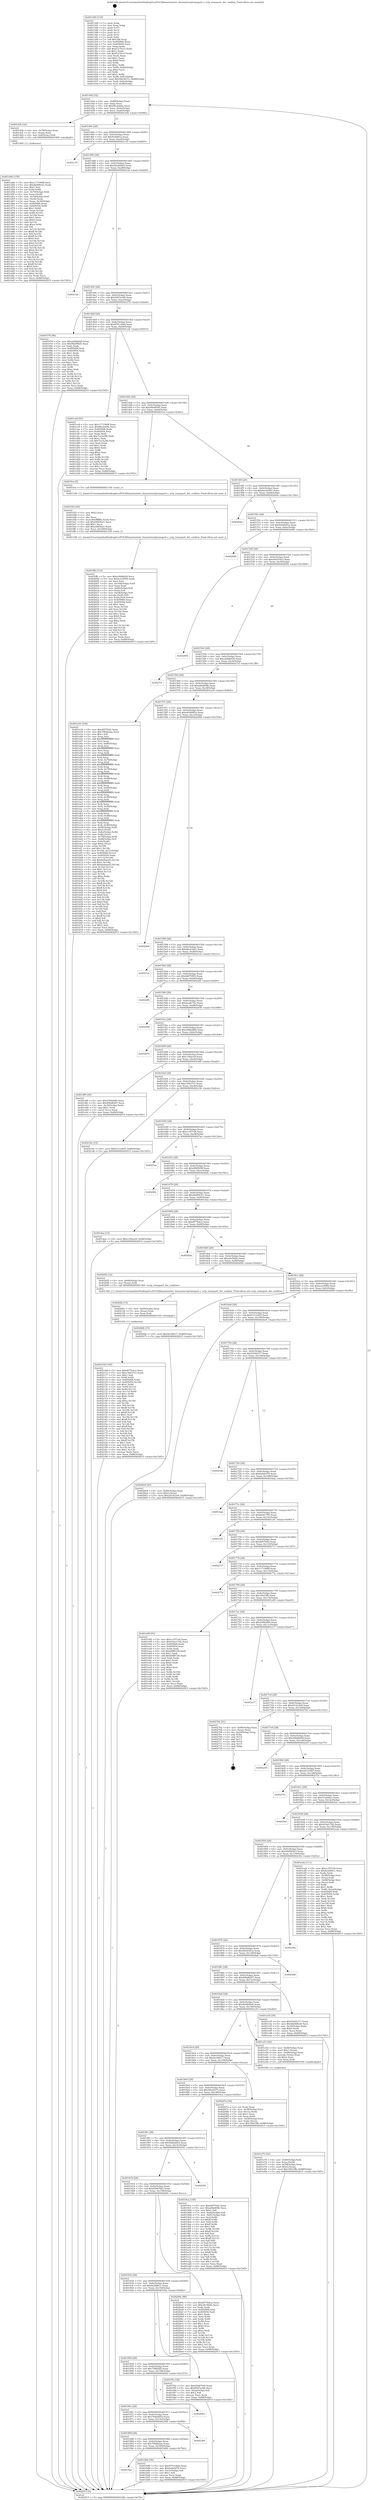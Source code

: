 digraph "0x4013d0" {
  label = "0x4013d0 (/mnt/c/Users/mathe/Desktop/tcc/POCII/binaries/extr_linuxnetsctptransport.c_sctp_transport_dst_confirm_Final-ollvm.out::main(0))"
  labelloc = "t"
  node[shape=record]

  Entry [label="",width=0.3,height=0.3,shape=circle,fillcolor=black,style=filled]
  "0x401444" [label="{
     0x401444 [32]\l
     | [instrs]\l
     &nbsp;&nbsp;0x401444 \<+6\>: mov -0x88(%rbp),%eax\l
     &nbsp;&nbsp;0x40144a \<+2\>: mov %eax,%ecx\l
     &nbsp;&nbsp;0x40144c \<+6\>: sub $0x89c2eb9a,%ecx\l
     &nbsp;&nbsp;0x401452 \<+6\>: mov %eax,-0x9c(%rbp)\l
     &nbsp;&nbsp;0x401458 \<+6\>: mov %ecx,-0xa0(%rbp)\l
     &nbsp;&nbsp;0x40145e \<+6\>: je 0000000000401d3b \<main+0x96b\>\l
  }"]
  "0x401d3b" [label="{
     0x401d3b [16]\l
     | [instrs]\l
     &nbsp;&nbsp;0x401d3b \<+4\>: mov -0x78(%rbp),%rax\l
     &nbsp;&nbsp;0x401d3f \<+3\>: mov (%rax),%rax\l
     &nbsp;&nbsp;0x401d42 \<+4\>: mov 0x8(%rax),%rdi\l
     &nbsp;&nbsp;0x401d46 \<+5\>: call 0000000000401060 \<atoi@plt\>\l
     | [calls]\l
     &nbsp;&nbsp;0x401060 \{1\} (unknown)\l
  }"]
  "0x401464" [label="{
     0x401464 [28]\l
     | [instrs]\l
     &nbsp;&nbsp;0x401464 \<+5\>: jmp 0000000000401469 \<main+0x99\>\l
     &nbsp;&nbsp;0x401469 \<+6\>: mov -0x9c(%rbp),%eax\l
     &nbsp;&nbsp;0x40146f \<+5\>: sub $0x8c4fd0ce,%eax\l
     &nbsp;&nbsp;0x401474 \<+6\>: mov %eax,-0xa4(%rbp)\l
     &nbsp;&nbsp;0x40147a \<+6\>: je 0000000000401c35 \<main+0x865\>\l
  }"]
  Exit [label="",width=0.3,height=0.3,shape=circle,fillcolor=black,style=filled,peripheries=2]
  "0x401c35" [label="{
     0x401c35\l
  }", style=dashed]
  "0x401480" [label="{
     0x401480 [28]\l
     | [instrs]\l
     &nbsp;&nbsp;0x401480 \<+5\>: jmp 0000000000401485 \<main+0xb5\>\l
     &nbsp;&nbsp;0x401485 \<+6\>: mov -0x9c(%rbp),%eax\l
     &nbsp;&nbsp;0x40148b \<+5\>: sub $0x92a46bd3,%eax\l
     &nbsp;&nbsp;0x401490 \<+6\>: mov %eax,-0xa8(%rbp)\l
     &nbsp;&nbsp;0x401496 \<+6\>: je 00000000004021ad \<main+0xddd\>\l
  }"]
  "0x40210d" [label="{
     0x40210d [145]\l
     | [instrs]\l
     &nbsp;&nbsp;0x40210d \<+5\>: mov $0xdf77b4ca,%ecx\l
     &nbsp;&nbsp;0x402112 \<+5\>: mov $0xc39237cc,%edx\l
     &nbsp;&nbsp;0x402117 \<+3\>: mov $0x1,%sil\l
     &nbsp;&nbsp;0x40211a \<+3\>: xor %r8d,%r8d\l
     &nbsp;&nbsp;0x40211d \<+8\>: mov 0x405068,%r9d\l
     &nbsp;&nbsp;0x402125 \<+8\>: mov 0x405054,%r10d\l
     &nbsp;&nbsp;0x40212d \<+4\>: sub $0x1,%r8d\l
     &nbsp;&nbsp;0x402131 \<+3\>: mov %r9d,%r11d\l
     &nbsp;&nbsp;0x402134 \<+3\>: add %r8d,%r11d\l
     &nbsp;&nbsp;0x402137 \<+4\>: imul %r11d,%r9d\l
     &nbsp;&nbsp;0x40213b \<+4\>: and $0x1,%r9d\l
     &nbsp;&nbsp;0x40213f \<+4\>: cmp $0x0,%r9d\l
     &nbsp;&nbsp;0x402143 \<+3\>: sete %bl\l
     &nbsp;&nbsp;0x402146 \<+4\>: cmp $0xa,%r10d\l
     &nbsp;&nbsp;0x40214a \<+4\>: setl %r14b\l
     &nbsp;&nbsp;0x40214e \<+3\>: mov %bl,%r15b\l
     &nbsp;&nbsp;0x402151 \<+4\>: xor $0xff,%r15b\l
     &nbsp;&nbsp;0x402155 \<+3\>: mov %r14b,%r12b\l
     &nbsp;&nbsp;0x402158 \<+4\>: xor $0xff,%r12b\l
     &nbsp;&nbsp;0x40215c \<+4\>: xor $0x1,%sil\l
     &nbsp;&nbsp;0x402160 \<+3\>: mov %r15b,%r13b\l
     &nbsp;&nbsp;0x402163 \<+4\>: and $0xff,%r13b\l
     &nbsp;&nbsp;0x402167 \<+3\>: and %sil,%bl\l
     &nbsp;&nbsp;0x40216a \<+3\>: mov %r12b,%al\l
     &nbsp;&nbsp;0x40216d \<+2\>: and $0xff,%al\l
     &nbsp;&nbsp;0x40216f \<+3\>: and %sil,%r14b\l
     &nbsp;&nbsp;0x402172 \<+3\>: or %bl,%r13b\l
     &nbsp;&nbsp;0x402175 \<+3\>: or %r14b,%al\l
     &nbsp;&nbsp;0x402178 \<+3\>: xor %al,%r13b\l
     &nbsp;&nbsp;0x40217b \<+3\>: or %r12b,%r15b\l
     &nbsp;&nbsp;0x40217e \<+4\>: xor $0xff,%r15b\l
     &nbsp;&nbsp;0x402182 \<+4\>: or $0x1,%sil\l
     &nbsp;&nbsp;0x402186 \<+3\>: and %sil,%r15b\l
     &nbsp;&nbsp;0x402189 \<+3\>: or %r15b,%r13b\l
     &nbsp;&nbsp;0x40218c \<+4\>: test $0x1,%r13b\l
     &nbsp;&nbsp;0x402190 \<+3\>: cmovne %edx,%ecx\l
     &nbsp;&nbsp;0x402193 \<+6\>: mov %ecx,-0x88(%rbp)\l
     &nbsp;&nbsp;0x402199 \<+5\>: jmp 0000000000402915 \<main+0x1545\>\l
  }"]
  "0x4021ad" [label="{
     0x4021ad\l
  }", style=dashed]
  "0x40149c" [label="{
     0x40149c [28]\l
     | [instrs]\l
     &nbsp;&nbsp;0x40149c \<+5\>: jmp 00000000004014a1 \<main+0xd1\>\l
     &nbsp;&nbsp;0x4014a1 \<+6\>: mov -0x9c(%rbp),%eax\l
     &nbsp;&nbsp;0x4014a7 \<+5\>: sub $0x9447acb6,%eax\l
     &nbsp;&nbsp;0x4014ac \<+6\>: mov %eax,-0xac(%rbp)\l
     &nbsp;&nbsp;0x4014b2 \<+6\>: je 0000000000401f78 \<main+0xba8\>\l
  }"]
  "0x4020fe" [label="{
     0x4020fe [15]\l
     | [instrs]\l
     &nbsp;&nbsp;0x4020fe \<+4\>: mov -0x60(%rbp),%rax\l
     &nbsp;&nbsp;0x402102 \<+3\>: mov (%rax),%rax\l
     &nbsp;&nbsp;0x402105 \<+3\>: mov %rax,%rdi\l
     &nbsp;&nbsp;0x402108 \<+5\>: call 0000000000401030 \<free@plt\>\l
     | [calls]\l
     &nbsp;&nbsp;0x401030 \{1\} (unknown)\l
  }"]
  "0x401f78" [label="{
     0x401f78 [86]\l
     | [instrs]\l
     &nbsp;&nbsp;0x401f78 \<+5\>: mov $0xa28db629,%eax\l
     &nbsp;&nbsp;0x401f7d \<+5\>: mov $0x99a9f5d5,%ecx\l
     &nbsp;&nbsp;0x401f82 \<+2\>: xor %edx,%edx\l
     &nbsp;&nbsp;0x401f84 \<+7\>: mov 0x405068,%esi\l
     &nbsp;&nbsp;0x401f8b \<+7\>: mov 0x405054,%edi\l
     &nbsp;&nbsp;0x401f92 \<+3\>: sub $0x1,%edx\l
     &nbsp;&nbsp;0x401f95 \<+3\>: mov %esi,%r8d\l
     &nbsp;&nbsp;0x401f98 \<+3\>: add %edx,%r8d\l
     &nbsp;&nbsp;0x401f9b \<+4\>: imul %r8d,%esi\l
     &nbsp;&nbsp;0x401f9f \<+3\>: and $0x1,%esi\l
     &nbsp;&nbsp;0x401fa2 \<+3\>: cmp $0x0,%esi\l
     &nbsp;&nbsp;0x401fa5 \<+4\>: sete %r9b\l
     &nbsp;&nbsp;0x401fa9 \<+3\>: cmp $0xa,%edi\l
     &nbsp;&nbsp;0x401fac \<+4\>: setl %r10b\l
     &nbsp;&nbsp;0x401fb0 \<+3\>: mov %r9b,%r11b\l
     &nbsp;&nbsp;0x401fb3 \<+3\>: and %r10b,%r11b\l
     &nbsp;&nbsp;0x401fb6 \<+3\>: xor %r10b,%r9b\l
     &nbsp;&nbsp;0x401fb9 \<+3\>: or %r9b,%r11b\l
     &nbsp;&nbsp;0x401fbc \<+4\>: test $0x1,%r11b\l
     &nbsp;&nbsp;0x401fc0 \<+3\>: cmovne %ecx,%eax\l
     &nbsp;&nbsp;0x401fc3 \<+6\>: mov %eax,-0x88(%rbp)\l
     &nbsp;&nbsp;0x401fc9 \<+5\>: jmp 0000000000402915 \<main+0x1545\>\l
  }"]
  "0x4014b8" [label="{
     0x4014b8 [28]\l
     | [instrs]\l
     &nbsp;&nbsp;0x4014b8 \<+5\>: jmp 00000000004014bd \<main+0xed\>\l
     &nbsp;&nbsp;0x4014bd \<+6\>: mov -0x9c(%rbp),%eax\l
     &nbsp;&nbsp;0x4014c3 \<+5\>: sub $0x9701e4dd,%eax\l
     &nbsp;&nbsp;0x4014c8 \<+6\>: mov %eax,-0xb0(%rbp)\l
     &nbsp;&nbsp;0x4014ce \<+6\>: je 0000000000401ce0 \<main+0x910\>\l
  }"]
  "0x401ffb" [label="{
     0x401ffb [112]\l
     | [instrs]\l
     &nbsp;&nbsp;0x401ffb \<+5\>: mov $0xa28db629,%ecx\l
     &nbsp;&nbsp;0x402000 \<+5\>: mov $0xeca1f009,%edx\l
     &nbsp;&nbsp;0x402005 \<+2\>: xor %esi,%esi\l
     &nbsp;&nbsp;0x402007 \<+6\>: mov -0x168(%rbp),%edi\l
     &nbsp;&nbsp;0x40200d \<+3\>: imul %eax,%edi\l
     &nbsp;&nbsp;0x402010 \<+4\>: mov -0x60(%rbp),%r8\l
     &nbsp;&nbsp;0x402014 \<+3\>: mov (%r8),%r8\l
     &nbsp;&nbsp;0x402017 \<+4\>: mov -0x58(%rbp),%r9\l
     &nbsp;&nbsp;0x40201b \<+3\>: movslq (%r9),%r9\l
     &nbsp;&nbsp;0x40201e \<+4\>: mov %edi,(%r8,%r9,4)\l
     &nbsp;&nbsp;0x402022 \<+7\>: mov 0x405068,%eax\l
     &nbsp;&nbsp;0x402029 \<+7\>: mov 0x405054,%edi\l
     &nbsp;&nbsp;0x402030 \<+3\>: sub $0x1,%esi\l
     &nbsp;&nbsp;0x402033 \<+3\>: mov %eax,%r10d\l
     &nbsp;&nbsp;0x402036 \<+3\>: add %esi,%r10d\l
     &nbsp;&nbsp;0x402039 \<+4\>: imul %r10d,%eax\l
     &nbsp;&nbsp;0x40203d \<+3\>: and $0x1,%eax\l
     &nbsp;&nbsp;0x402040 \<+3\>: cmp $0x0,%eax\l
     &nbsp;&nbsp;0x402043 \<+4\>: sete %r11b\l
     &nbsp;&nbsp;0x402047 \<+3\>: cmp $0xa,%edi\l
     &nbsp;&nbsp;0x40204a \<+3\>: setl %bl\l
     &nbsp;&nbsp;0x40204d \<+3\>: mov %r11b,%r14b\l
     &nbsp;&nbsp;0x402050 \<+3\>: and %bl,%r14b\l
     &nbsp;&nbsp;0x402053 \<+3\>: xor %bl,%r11b\l
     &nbsp;&nbsp;0x402056 \<+3\>: or %r11b,%r14b\l
     &nbsp;&nbsp;0x402059 \<+4\>: test $0x1,%r14b\l
     &nbsp;&nbsp;0x40205d \<+3\>: cmovne %edx,%ecx\l
     &nbsp;&nbsp;0x402060 \<+6\>: mov %ecx,-0x88(%rbp)\l
     &nbsp;&nbsp;0x402066 \<+5\>: jmp 0000000000402915 \<main+0x1545\>\l
  }"]
  "0x401ce0" [label="{
     0x401ce0 [91]\l
     | [instrs]\l
     &nbsp;&nbsp;0x401ce0 \<+5\>: mov $0x1171908f,%eax\l
     &nbsp;&nbsp;0x401ce5 \<+5\>: mov $0x89c2eb9a,%ecx\l
     &nbsp;&nbsp;0x401cea \<+7\>: mov 0x405068,%edx\l
     &nbsp;&nbsp;0x401cf1 \<+7\>: mov 0x405054,%esi\l
     &nbsp;&nbsp;0x401cf8 \<+2\>: mov %edx,%edi\l
     &nbsp;&nbsp;0x401cfa \<+6\>: add $0x7ce3a3fb,%edi\l
     &nbsp;&nbsp;0x401d00 \<+3\>: sub $0x1,%edi\l
     &nbsp;&nbsp;0x401d03 \<+6\>: sub $0x7ce3a3fb,%edi\l
     &nbsp;&nbsp;0x401d09 \<+3\>: imul %edi,%edx\l
     &nbsp;&nbsp;0x401d0c \<+3\>: and $0x1,%edx\l
     &nbsp;&nbsp;0x401d0f \<+3\>: cmp $0x0,%edx\l
     &nbsp;&nbsp;0x401d12 \<+4\>: sete %r8b\l
     &nbsp;&nbsp;0x401d16 \<+3\>: cmp $0xa,%esi\l
     &nbsp;&nbsp;0x401d19 \<+4\>: setl %r9b\l
     &nbsp;&nbsp;0x401d1d \<+3\>: mov %r8b,%r10b\l
     &nbsp;&nbsp;0x401d20 \<+3\>: and %r9b,%r10b\l
     &nbsp;&nbsp;0x401d23 \<+3\>: xor %r9b,%r8b\l
     &nbsp;&nbsp;0x401d26 \<+3\>: or %r8b,%r10b\l
     &nbsp;&nbsp;0x401d29 \<+4\>: test $0x1,%r10b\l
     &nbsp;&nbsp;0x401d2d \<+3\>: cmovne %ecx,%eax\l
     &nbsp;&nbsp;0x401d30 \<+6\>: mov %eax,-0x88(%rbp)\l
     &nbsp;&nbsp;0x401d36 \<+5\>: jmp 0000000000402915 \<main+0x1545\>\l
  }"]
  "0x4014d4" [label="{
     0x4014d4 [28]\l
     | [instrs]\l
     &nbsp;&nbsp;0x4014d4 \<+5\>: jmp 00000000004014d9 \<main+0x109\>\l
     &nbsp;&nbsp;0x4014d9 \<+6\>: mov -0x9c(%rbp),%eax\l
     &nbsp;&nbsp;0x4014df \<+5\>: sub $0x99a9f5d5,%eax\l
     &nbsp;&nbsp;0x4014e4 \<+6\>: mov %eax,-0xb4(%rbp)\l
     &nbsp;&nbsp;0x4014ea \<+6\>: je 0000000000401fce \<main+0xbfe\>\l
  }"]
  "0x401fd3" [label="{
     0x401fd3 [40]\l
     | [instrs]\l
     &nbsp;&nbsp;0x401fd3 \<+5\>: mov $0x2,%ecx\l
     &nbsp;&nbsp;0x401fd8 \<+1\>: cltd\l
     &nbsp;&nbsp;0x401fd9 \<+2\>: idiv %ecx\l
     &nbsp;&nbsp;0x401fdb \<+6\>: imul $0xfffffffe,%edx,%ecx\l
     &nbsp;&nbsp;0x401fe1 \<+6\>: sub $0xe08f3b21,%ecx\l
     &nbsp;&nbsp;0x401fe7 \<+3\>: add $0x1,%ecx\l
     &nbsp;&nbsp;0x401fea \<+6\>: add $0xe08f3b21,%ecx\l
     &nbsp;&nbsp;0x401ff0 \<+6\>: mov %ecx,-0x168(%rbp)\l
     &nbsp;&nbsp;0x401ff6 \<+5\>: call 0000000000401160 \<next_i\>\l
     | [calls]\l
     &nbsp;&nbsp;0x401160 \{1\} (/mnt/c/Users/mathe/Desktop/tcc/POCII/binaries/extr_linuxnetsctptransport.c_sctp_transport_dst_confirm_Final-ollvm.out::next_i)\l
  }"]
  "0x401fce" [label="{
     0x401fce [5]\l
     | [instrs]\l
     &nbsp;&nbsp;0x401fce \<+5\>: call 0000000000401160 \<next_i\>\l
     | [calls]\l
     &nbsp;&nbsp;0x401160 \{1\} (/mnt/c/Users/mathe/Desktop/tcc/POCII/binaries/extr_linuxnetsctptransport.c_sctp_transport_dst_confirm_Final-ollvm.out::next_i)\l
  }"]
  "0x4014f0" [label="{
     0x4014f0 [28]\l
     | [instrs]\l
     &nbsp;&nbsp;0x4014f0 \<+5\>: jmp 00000000004014f5 \<main+0x125\>\l
     &nbsp;&nbsp;0x4014f5 \<+6\>: mov -0x9c(%rbp),%eax\l
     &nbsp;&nbsp;0x4014fb \<+5\>: sub $0x9acb4941,%eax\l
     &nbsp;&nbsp;0x401500 \<+6\>: mov %eax,-0xb8(%rbp)\l
     &nbsp;&nbsp;0x401506 \<+6\>: je 00000000004026da \<main+0x130a\>\l
  }"]
  "0x401e70" [label="{
     0x401e70 [32]\l
     | [instrs]\l
     &nbsp;&nbsp;0x401e70 \<+4\>: mov -0x60(%rbp),%rdi\l
     &nbsp;&nbsp;0x401e74 \<+3\>: mov %rax,(%rdi)\l
     &nbsp;&nbsp;0x401e77 \<+4\>: mov -0x58(%rbp),%rax\l
     &nbsp;&nbsp;0x401e7b \<+6\>: movl $0x0,(%rax)\l
     &nbsp;&nbsp;0x401e81 \<+10\>: movl $0x1fb41ffb,-0x88(%rbp)\l
     &nbsp;&nbsp;0x401e8b \<+5\>: jmp 0000000000402915 \<main+0x1545\>\l
  }"]
  "0x4026da" [label="{
     0x4026da\l
  }", style=dashed]
  "0x40150c" [label="{
     0x40150c [28]\l
     | [instrs]\l
     &nbsp;&nbsp;0x40150c \<+5\>: jmp 0000000000401511 \<main+0x141\>\l
     &nbsp;&nbsp;0x401511 \<+6\>: mov -0x9c(%rbp),%eax\l
     &nbsp;&nbsp;0x401517 \<+5\>: sub $0x9e640d1a,%eax\l
     &nbsp;&nbsp;0x40151c \<+6\>: mov %eax,-0xbc(%rbp)\l
     &nbsp;&nbsp;0x401522 \<+6\>: je 0000000000402480 \<main+0x10b0\>\l
  }"]
  "0x401d4b" [label="{
     0x401d4b [159]\l
     | [instrs]\l
     &nbsp;&nbsp;0x401d4b \<+5\>: mov $0x1171908f,%ecx\l
     &nbsp;&nbsp;0x401d50 \<+5\>: mov $0xdbd99c41,%edx\l
     &nbsp;&nbsp;0x401d55 \<+3\>: mov $0x1,%sil\l
     &nbsp;&nbsp;0x401d58 \<+3\>: xor %r8d,%r8d\l
     &nbsp;&nbsp;0x401d5b \<+4\>: mov -0x70(%rbp),%rdi\l
     &nbsp;&nbsp;0x401d5f \<+2\>: mov %eax,(%rdi)\l
     &nbsp;&nbsp;0x401d61 \<+4\>: mov -0x70(%rbp),%rdi\l
     &nbsp;&nbsp;0x401d65 \<+2\>: mov (%rdi),%eax\l
     &nbsp;&nbsp;0x401d67 \<+3\>: mov %eax,-0x30(%rbp)\l
     &nbsp;&nbsp;0x401d6a \<+7\>: mov 0x405068,%eax\l
     &nbsp;&nbsp;0x401d71 \<+8\>: mov 0x405054,%r9d\l
     &nbsp;&nbsp;0x401d79 \<+4\>: sub $0x1,%r8d\l
     &nbsp;&nbsp;0x401d7d \<+3\>: mov %eax,%r10d\l
     &nbsp;&nbsp;0x401d80 \<+3\>: add %r8d,%r10d\l
     &nbsp;&nbsp;0x401d83 \<+4\>: imul %r10d,%eax\l
     &nbsp;&nbsp;0x401d87 \<+3\>: and $0x1,%eax\l
     &nbsp;&nbsp;0x401d8a \<+3\>: cmp $0x0,%eax\l
     &nbsp;&nbsp;0x401d8d \<+4\>: sete %r11b\l
     &nbsp;&nbsp;0x401d91 \<+4\>: cmp $0xa,%r9d\l
     &nbsp;&nbsp;0x401d95 \<+3\>: setl %bl\l
     &nbsp;&nbsp;0x401d98 \<+3\>: mov %r11b,%r14b\l
     &nbsp;&nbsp;0x401d9b \<+4\>: xor $0xff,%r14b\l
     &nbsp;&nbsp;0x401d9f \<+3\>: mov %bl,%r15b\l
     &nbsp;&nbsp;0x401da2 \<+4\>: xor $0xff,%r15b\l
     &nbsp;&nbsp;0x401da6 \<+4\>: xor $0x0,%sil\l
     &nbsp;&nbsp;0x401daa \<+3\>: mov %r14b,%r12b\l
     &nbsp;&nbsp;0x401dad \<+4\>: and $0x0,%r12b\l
     &nbsp;&nbsp;0x401db1 \<+3\>: and %sil,%r11b\l
     &nbsp;&nbsp;0x401db4 \<+3\>: mov %r15b,%r13b\l
     &nbsp;&nbsp;0x401db7 \<+4\>: and $0x0,%r13b\l
     &nbsp;&nbsp;0x401dbb \<+3\>: and %sil,%bl\l
     &nbsp;&nbsp;0x401dbe \<+3\>: or %r11b,%r12b\l
     &nbsp;&nbsp;0x401dc1 \<+3\>: or %bl,%r13b\l
     &nbsp;&nbsp;0x401dc4 \<+3\>: xor %r13b,%r12b\l
     &nbsp;&nbsp;0x401dc7 \<+3\>: or %r15b,%r14b\l
     &nbsp;&nbsp;0x401dca \<+4\>: xor $0xff,%r14b\l
     &nbsp;&nbsp;0x401dce \<+4\>: or $0x0,%sil\l
     &nbsp;&nbsp;0x401dd2 \<+3\>: and %sil,%r14b\l
     &nbsp;&nbsp;0x401dd5 \<+3\>: or %r14b,%r12b\l
     &nbsp;&nbsp;0x401dd8 \<+4\>: test $0x1,%r12b\l
     &nbsp;&nbsp;0x401ddc \<+3\>: cmovne %edx,%ecx\l
     &nbsp;&nbsp;0x401ddf \<+6\>: mov %ecx,-0x88(%rbp)\l
     &nbsp;&nbsp;0x401de5 \<+5\>: jmp 0000000000402915 \<main+0x1545\>\l
  }"]
  "0x402480" [label="{
     0x402480\l
  }", style=dashed]
  "0x401528" [label="{
     0x401528 [28]\l
     | [instrs]\l
     &nbsp;&nbsp;0x401528 \<+5\>: jmp 000000000040152d \<main+0x15d\>\l
     &nbsp;&nbsp;0x40152d \<+6\>: mov -0x9c(%rbp),%eax\l
     &nbsp;&nbsp;0x401533 \<+5\>: sub $0xa0a516e3,%eax\l
     &nbsp;&nbsp;0x401538 \<+6\>: mov %eax,-0xc0(%rbp)\l
     &nbsp;&nbsp;0x40153e \<+6\>: je 0000000000402854 \<main+0x1484\>\l
  }"]
  "0x4019a4" [label="{
     0x4019a4\l
  }", style=dashed]
  "0x402854" [label="{
     0x402854\l
  }", style=dashed]
  "0x401544" [label="{
     0x401544 [28]\l
     | [instrs]\l
     &nbsp;&nbsp;0x401544 \<+5\>: jmp 0000000000401549 \<main+0x179\>\l
     &nbsp;&nbsp;0x401549 \<+6\>: mov -0x9c(%rbp),%eax\l
     &nbsp;&nbsp;0x40154f \<+5\>: sub $0xa28db629,%eax\l
     &nbsp;&nbsp;0x401554 \<+6\>: mov %eax,-0xc4(%rbp)\l
     &nbsp;&nbsp;0x40155a \<+6\>: je 00000000004027cf \<main+0x13ff\>\l
  }"]
  "0x401b84" [label="{
     0x401b84 [30]\l
     | [instrs]\l
     &nbsp;&nbsp;0x401b84 \<+5\>: mov $0x9701e4dd,%eax\l
     &nbsp;&nbsp;0x401b89 \<+5\>: mov $0xfada0d76,%ecx\l
     &nbsp;&nbsp;0x401b8e \<+3\>: mov -0x31(%rbp),%dl\l
     &nbsp;&nbsp;0x401b91 \<+3\>: test $0x1,%dl\l
     &nbsp;&nbsp;0x401b94 \<+3\>: cmovne %ecx,%eax\l
     &nbsp;&nbsp;0x401b97 \<+6\>: mov %eax,-0x88(%rbp)\l
     &nbsp;&nbsp;0x401b9d \<+5\>: jmp 0000000000402915 \<main+0x1545\>\l
  }"]
  "0x4027cf" [label="{
     0x4027cf\l
  }", style=dashed]
  "0x401560" [label="{
     0x401560 [28]\l
     | [instrs]\l
     &nbsp;&nbsp;0x401560 \<+5\>: jmp 0000000000401565 \<main+0x195\>\l
     &nbsp;&nbsp;0x401565 \<+6\>: mov -0x9c(%rbp),%eax\l
     &nbsp;&nbsp;0x40156b \<+5\>: sub $0xa6fa809b,%eax\l
     &nbsp;&nbsp;0x401570 \<+6\>: mov %eax,-0xc8(%rbp)\l
     &nbsp;&nbsp;0x401576 \<+6\>: je 0000000000401a34 \<main+0x664\>\l
  }"]
  "0x401988" [label="{
     0x401988 [28]\l
     | [instrs]\l
     &nbsp;&nbsp;0x401988 \<+5\>: jmp 000000000040198d \<main+0x5bd\>\l
     &nbsp;&nbsp;0x40198d \<+6\>: mov -0x9c(%rbp),%eax\l
     &nbsp;&nbsp;0x401993 \<+5\>: sub $0x79b8b2aa,%eax\l
     &nbsp;&nbsp;0x401998 \<+6\>: mov %eax,-0x160(%rbp)\l
     &nbsp;&nbsp;0x40199e \<+6\>: je 0000000000401b84 \<main+0x7b4\>\l
  }"]
  "0x401a34" [label="{
     0x401a34 [336]\l
     | [instrs]\l
     &nbsp;&nbsp;0x401a34 \<+5\>: mov $0xd057042,%eax\l
     &nbsp;&nbsp;0x401a39 \<+5\>: mov $0x79b8b2aa,%ecx\l
     &nbsp;&nbsp;0x401a3e \<+2\>: mov $0x1,%dl\l
     &nbsp;&nbsp;0x401a40 \<+3\>: mov %rsp,%rsi\l
     &nbsp;&nbsp;0x401a43 \<+4\>: add $0xfffffffffffffff0,%rsi\l
     &nbsp;&nbsp;0x401a47 \<+3\>: mov %rsi,%rsp\l
     &nbsp;&nbsp;0x401a4a \<+4\>: mov %rsi,-0x80(%rbp)\l
     &nbsp;&nbsp;0x401a4e \<+3\>: mov %rsp,%rsi\l
     &nbsp;&nbsp;0x401a51 \<+4\>: add $0xfffffffffffffff0,%rsi\l
     &nbsp;&nbsp;0x401a55 \<+3\>: mov %rsi,%rsp\l
     &nbsp;&nbsp;0x401a58 \<+3\>: mov %rsp,%rdi\l
     &nbsp;&nbsp;0x401a5b \<+4\>: add $0xfffffffffffffff0,%rdi\l
     &nbsp;&nbsp;0x401a5f \<+3\>: mov %rdi,%rsp\l
     &nbsp;&nbsp;0x401a62 \<+4\>: mov %rdi,-0x78(%rbp)\l
     &nbsp;&nbsp;0x401a66 \<+3\>: mov %rsp,%rdi\l
     &nbsp;&nbsp;0x401a69 \<+4\>: add $0xfffffffffffffff0,%rdi\l
     &nbsp;&nbsp;0x401a6d \<+3\>: mov %rdi,%rsp\l
     &nbsp;&nbsp;0x401a70 \<+4\>: mov %rdi,-0x70(%rbp)\l
     &nbsp;&nbsp;0x401a74 \<+3\>: mov %rsp,%rdi\l
     &nbsp;&nbsp;0x401a77 \<+4\>: add $0xfffffffffffffff0,%rdi\l
     &nbsp;&nbsp;0x401a7b \<+3\>: mov %rdi,%rsp\l
     &nbsp;&nbsp;0x401a7e \<+4\>: mov %rdi,-0x68(%rbp)\l
     &nbsp;&nbsp;0x401a82 \<+3\>: mov %rsp,%rdi\l
     &nbsp;&nbsp;0x401a85 \<+4\>: add $0xfffffffffffffff0,%rdi\l
     &nbsp;&nbsp;0x401a89 \<+3\>: mov %rdi,%rsp\l
     &nbsp;&nbsp;0x401a8c \<+4\>: mov %rdi,-0x60(%rbp)\l
     &nbsp;&nbsp;0x401a90 \<+3\>: mov %rsp,%rdi\l
     &nbsp;&nbsp;0x401a93 \<+4\>: add $0xfffffffffffffff0,%rdi\l
     &nbsp;&nbsp;0x401a97 \<+3\>: mov %rdi,%rsp\l
     &nbsp;&nbsp;0x401a9a \<+4\>: mov %rdi,-0x58(%rbp)\l
     &nbsp;&nbsp;0x401a9e \<+3\>: mov %rsp,%rdi\l
     &nbsp;&nbsp;0x401aa1 \<+4\>: add $0xfffffffffffffff0,%rdi\l
     &nbsp;&nbsp;0x401aa5 \<+3\>: mov %rdi,%rsp\l
     &nbsp;&nbsp;0x401aa8 \<+4\>: mov %rdi,-0x50(%rbp)\l
     &nbsp;&nbsp;0x401aac \<+3\>: mov %rsp,%rdi\l
     &nbsp;&nbsp;0x401aaf \<+4\>: add $0xfffffffffffffff0,%rdi\l
     &nbsp;&nbsp;0x401ab3 \<+3\>: mov %rdi,%rsp\l
     &nbsp;&nbsp;0x401ab6 \<+4\>: mov %rdi,-0x48(%rbp)\l
     &nbsp;&nbsp;0x401aba \<+3\>: mov %rsp,%rdi\l
     &nbsp;&nbsp;0x401abd \<+4\>: add $0xfffffffffffffff0,%rdi\l
     &nbsp;&nbsp;0x401ac1 \<+3\>: mov %rdi,%rsp\l
     &nbsp;&nbsp;0x401ac4 \<+4\>: mov %rdi,-0x40(%rbp)\l
     &nbsp;&nbsp;0x401ac8 \<+4\>: mov -0x80(%rbp),%rdi\l
     &nbsp;&nbsp;0x401acc \<+6\>: movl $0x0,(%rdi)\l
     &nbsp;&nbsp;0x401ad2 \<+7\>: mov -0x8c(%rbp),%r8d\l
     &nbsp;&nbsp;0x401ad9 \<+3\>: mov %r8d,(%rsi)\l
     &nbsp;&nbsp;0x401adc \<+4\>: mov -0x78(%rbp),%rdi\l
     &nbsp;&nbsp;0x401ae0 \<+7\>: mov -0x98(%rbp),%r9\l
     &nbsp;&nbsp;0x401ae7 \<+3\>: mov %r9,(%rdi)\l
     &nbsp;&nbsp;0x401aea \<+3\>: cmpl $0x2,(%rsi)\l
     &nbsp;&nbsp;0x401aed \<+4\>: setne %r10b\l
     &nbsp;&nbsp;0x401af1 \<+4\>: and $0x1,%r10b\l
     &nbsp;&nbsp;0x401af5 \<+4\>: mov %r10b,-0x31(%rbp)\l
     &nbsp;&nbsp;0x401af9 \<+8\>: mov 0x405068,%r11d\l
     &nbsp;&nbsp;0x401b01 \<+7\>: mov 0x405054,%ebx\l
     &nbsp;&nbsp;0x401b08 \<+3\>: mov %r11d,%r14d\l
     &nbsp;&nbsp;0x401b0b \<+7\>: sub $0x4e9aeef3,%r14d\l
     &nbsp;&nbsp;0x401b12 \<+4\>: sub $0x1,%r14d\l
     &nbsp;&nbsp;0x401b16 \<+7\>: add $0x4e9aeef3,%r14d\l
     &nbsp;&nbsp;0x401b1d \<+4\>: imul %r14d,%r11d\l
     &nbsp;&nbsp;0x401b21 \<+4\>: and $0x1,%r11d\l
     &nbsp;&nbsp;0x401b25 \<+4\>: cmp $0x0,%r11d\l
     &nbsp;&nbsp;0x401b29 \<+4\>: sete %r10b\l
     &nbsp;&nbsp;0x401b2d \<+3\>: cmp $0xa,%ebx\l
     &nbsp;&nbsp;0x401b30 \<+4\>: setl %r15b\l
     &nbsp;&nbsp;0x401b34 \<+3\>: mov %r10b,%r12b\l
     &nbsp;&nbsp;0x401b37 \<+4\>: xor $0xff,%r12b\l
     &nbsp;&nbsp;0x401b3b \<+3\>: mov %r15b,%r13b\l
     &nbsp;&nbsp;0x401b3e \<+4\>: xor $0xff,%r13b\l
     &nbsp;&nbsp;0x401b42 \<+3\>: xor $0x0,%dl\l
     &nbsp;&nbsp;0x401b45 \<+3\>: mov %r12b,%sil\l
     &nbsp;&nbsp;0x401b48 \<+4\>: and $0x0,%sil\l
     &nbsp;&nbsp;0x401b4c \<+3\>: and %dl,%r10b\l
     &nbsp;&nbsp;0x401b4f \<+3\>: mov %r13b,%dil\l
     &nbsp;&nbsp;0x401b52 \<+4\>: and $0x0,%dil\l
     &nbsp;&nbsp;0x401b56 \<+3\>: and %dl,%r15b\l
     &nbsp;&nbsp;0x401b59 \<+3\>: or %r10b,%sil\l
     &nbsp;&nbsp;0x401b5c \<+3\>: or %r15b,%dil\l
     &nbsp;&nbsp;0x401b5f \<+3\>: xor %dil,%sil\l
     &nbsp;&nbsp;0x401b62 \<+3\>: or %r13b,%r12b\l
     &nbsp;&nbsp;0x401b65 \<+4\>: xor $0xff,%r12b\l
     &nbsp;&nbsp;0x401b69 \<+3\>: or $0x0,%dl\l
     &nbsp;&nbsp;0x401b6c \<+3\>: and %dl,%r12b\l
     &nbsp;&nbsp;0x401b6f \<+3\>: or %r12b,%sil\l
     &nbsp;&nbsp;0x401b72 \<+4\>: test $0x1,%sil\l
     &nbsp;&nbsp;0x401b76 \<+3\>: cmovne %ecx,%eax\l
     &nbsp;&nbsp;0x401b79 \<+6\>: mov %eax,-0x88(%rbp)\l
     &nbsp;&nbsp;0x401b7f \<+5\>: jmp 0000000000402915 \<main+0x1545\>\l
  }"]
  "0x40157c" [label="{
     0x40157c [28]\l
     | [instrs]\l
     &nbsp;&nbsp;0x40157c \<+5\>: jmp 0000000000401581 \<main+0x1b1\>\l
     &nbsp;&nbsp;0x401581 \<+6\>: mov -0x9c(%rbp),%eax\l
     &nbsp;&nbsp;0x401587 \<+5\>: sub $0xa936085a,%eax\l
     &nbsp;&nbsp;0x40158c \<+6\>: mov %eax,-0xcc(%rbp)\l
     &nbsp;&nbsp;0x401592 \<+6\>: je 0000000000402906 \<main+0x1536\>\l
  }"]
  "0x402369" [label="{
     0x402369\l
  }", style=dashed]
  "0x402906" [label="{
     0x402906\l
  }", style=dashed]
  "0x401598" [label="{
     0x401598 [28]\l
     | [instrs]\l
     &nbsp;&nbsp;0x401598 \<+5\>: jmp 000000000040159d \<main+0x1cd\>\l
     &nbsp;&nbsp;0x40159d \<+6\>: mov -0x9c(%rbp),%eax\l
     &nbsp;&nbsp;0x4015a3 \<+5\>: sub $0xb6c23ad1,%eax\l
     &nbsp;&nbsp;0x4015a8 \<+6\>: mov %eax,-0xd0(%rbp)\l
     &nbsp;&nbsp;0x4015ae \<+6\>: je 00000000004021ea \<main+0xe1a\>\l
  }"]
  "0x40196c" [label="{
     0x40196c [28]\l
     | [instrs]\l
     &nbsp;&nbsp;0x40196c \<+5\>: jmp 0000000000401971 \<main+0x5a1\>\l
     &nbsp;&nbsp;0x401971 \<+6\>: mov -0x9c(%rbp),%eax\l
     &nbsp;&nbsp;0x401977 \<+5\>: sub $0x764b4952,%eax\l
     &nbsp;&nbsp;0x40197c \<+6\>: mov %eax,-0x15c(%rbp)\l
     &nbsp;&nbsp;0x401982 \<+6\>: je 0000000000402369 \<main+0xf99\>\l
  }"]
  "0x4021ea" [label="{
     0x4021ea\l
  }", style=dashed]
  "0x4015b4" [label="{
     0x4015b4 [28]\l
     | [instrs]\l
     &nbsp;&nbsp;0x4015b4 \<+5\>: jmp 00000000004015b9 \<main+0x1e9\>\l
     &nbsp;&nbsp;0x4015b9 \<+6\>: mov -0x9c(%rbp),%eax\l
     &nbsp;&nbsp;0x4015bf \<+5\>: sub $0xb9070f93,%eax\l
     &nbsp;&nbsp;0x4015c4 \<+6\>: mov %eax,-0xd4(%rbp)\l
     &nbsp;&nbsp;0x4015ca \<+6\>: je 00000000004022f0 \<main+0xf20\>\l
  }"]
  "0x402642" [label="{
     0x402642\l
  }", style=dashed]
  "0x4022f0" [label="{
     0x4022f0\l
  }", style=dashed]
  "0x4015d0" [label="{
     0x4015d0 [28]\l
     | [instrs]\l
     &nbsp;&nbsp;0x4015d0 \<+5\>: jmp 00000000004015d5 \<main+0x205\>\l
     &nbsp;&nbsp;0x4015d5 \<+6\>: mov -0x9c(%rbp),%eax\l
     &nbsp;&nbsp;0x4015db \<+5\>: sub $0xbca8c7dc,%eax\l
     &nbsp;&nbsp;0x4015e0 \<+6\>: mov %eax,-0xd8(%rbp)\l
     &nbsp;&nbsp;0x4015e6 \<+6\>: je 0000000000402456 \<main+0x1086\>\l
  }"]
  "0x401950" [label="{
     0x401950 [28]\l
     | [instrs]\l
     &nbsp;&nbsp;0x401950 \<+5\>: jmp 0000000000401955 \<main+0x585\>\l
     &nbsp;&nbsp;0x401955 \<+6\>: mov -0x9c(%rbp),%eax\l
     &nbsp;&nbsp;0x40195b \<+5\>: sub $0x75f6f2d5,%eax\l
     &nbsp;&nbsp;0x401960 \<+6\>: mov %eax,-0x158(%rbp)\l
     &nbsp;&nbsp;0x401966 \<+6\>: je 0000000000402642 \<main+0x1272\>\l
  }"]
  "0x402456" [label="{
     0x402456\l
  }", style=dashed]
  "0x4015ec" [label="{
     0x4015ec [28]\l
     | [instrs]\l
     &nbsp;&nbsp;0x4015ec \<+5\>: jmp 00000000004015f1 \<main+0x221\>\l
     &nbsp;&nbsp;0x4015f1 \<+6\>: mov -0x9c(%rbp),%eax\l
     &nbsp;&nbsp;0x4015f7 \<+5\>: sub $0xc06bdd09,%eax\l
     &nbsp;&nbsp;0x4015fc \<+6\>: mov %eax,-0xdc(%rbp)\l
     &nbsp;&nbsp;0x401602 \<+6\>: je 0000000000402879 \<main+0x14a9\>\l
  }"]
  "0x401f5a" [label="{
     0x401f5a [30]\l
     | [instrs]\l
     &nbsp;&nbsp;0x401f5a \<+5\>: mov $0x65d67bf3,%eax\l
     &nbsp;&nbsp;0x401f5f \<+5\>: mov $0x9447acb6,%ecx\l
     &nbsp;&nbsp;0x401f64 \<+3\>: mov -0x2a(%rbp),%dl\l
     &nbsp;&nbsp;0x401f67 \<+3\>: test $0x1,%dl\l
     &nbsp;&nbsp;0x401f6a \<+3\>: cmovne %ecx,%eax\l
     &nbsp;&nbsp;0x401f6d \<+6\>: mov %eax,-0x88(%rbp)\l
     &nbsp;&nbsp;0x401f73 \<+5\>: jmp 0000000000402915 \<main+0x1545\>\l
  }"]
  "0x402879" [label="{
     0x402879\l
  }", style=dashed]
  "0x401608" [label="{
     0x401608 [28]\l
     | [instrs]\l
     &nbsp;&nbsp;0x401608 \<+5\>: jmp 000000000040160d \<main+0x23d\>\l
     &nbsp;&nbsp;0x40160d \<+6\>: mov -0x9c(%rbp),%eax\l
     &nbsp;&nbsp;0x401613 \<+5\>: sub $0xc1f0ace9,%eax\l
     &nbsp;&nbsp;0x401618 \<+6\>: mov %eax,-0xe0(%rbp)\l
     &nbsp;&nbsp;0x40161e \<+6\>: je 0000000000401df9 \<main+0xa29\>\l
  }"]
  "0x401934" [label="{
     0x401934 [28]\l
     | [instrs]\l
     &nbsp;&nbsp;0x401934 \<+5\>: jmp 0000000000401939 \<main+0x569\>\l
     &nbsp;&nbsp;0x401939 \<+6\>: mov -0x9c(%rbp),%eax\l
     &nbsp;&nbsp;0x40193f \<+5\>: sub $0x6e2fd0c1,%eax\l
     &nbsp;&nbsp;0x401944 \<+6\>: mov %eax,-0x154(%rbp)\l
     &nbsp;&nbsp;0x40194a \<+6\>: je 0000000000401f5a \<main+0xb8a\>\l
  }"]
  "0x401df9" [label="{
     0x401df9 [30]\l
     | [instrs]\l
     &nbsp;&nbsp;0x401df9 \<+5\>: mov $0x23f42680,%eax\l
     &nbsp;&nbsp;0x401dfe \<+5\>: mov $0x496d8207,%ecx\l
     &nbsp;&nbsp;0x401e03 \<+3\>: mov -0x30(%rbp),%edx\l
     &nbsp;&nbsp;0x401e06 \<+3\>: cmp $0x1,%edx\l
     &nbsp;&nbsp;0x401e09 \<+3\>: cmovl %ecx,%eax\l
     &nbsp;&nbsp;0x401e0c \<+6\>: mov %eax,-0x88(%rbp)\l
     &nbsp;&nbsp;0x401e12 \<+5\>: jmp 0000000000402915 \<main+0x1545\>\l
  }"]
  "0x401624" [label="{
     0x401624 [28]\l
     | [instrs]\l
     &nbsp;&nbsp;0x401624 \<+5\>: jmp 0000000000401629 \<main+0x259\>\l
     &nbsp;&nbsp;0x401629 \<+6\>: mov -0x9c(%rbp),%eax\l
     &nbsp;&nbsp;0x40162f \<+5\>: sub $0xc39237cc,%eax\l
     &nbsp;&nbsp;0x401634 \<+6\>: mov %eax,-0xe4(%rbp)\l
     &nbsp;&nbsp;0x40163a \<+6\>: je 000000000040219e \<main+0xdce\>\l
  }"]
  "0x40209c" [label="{
     0x40209c [86]\l
     | [instrs]\l
     &nbsp;&nbsp;0x40209c \<+5\>: mov $0xdf77b4ca,%eax\l
     &nbsp;&nbsp;0x4020a1 \<+5\>: mov $0xe0c56bfc,%ecx\l
     &nbsp;&nbsp;0x4020a6 \<+2\>: xor %edx,%edx\l
     &nbsp;&nbsp;0x4020a8 \<+7\>: mov 0x405068,%esi\l
     &nbsp;&nbsp;0x4020af \<+7\>: mov 0x405054,%edi\l
     &nbsp;&nbsp;0x4020b6 \<+3\>: sub $0x1,%edx\l
     &nbsp;&nbsp;0x4020b9 \<+3\>: mov %esi,%r8d\l
     &nbsp;&nbsp;0x4020bc \<+3\>: add %edx,%r8d\l
     &nbsp;&nbsp;0x4020bf \<+4\>: imul %r8d,%esi\l
     &nbsp;&nbsp;0x4020c3 \<+3\>: and $0x1,%esi\l
     &nbsp;&nbsp;0x4020c6 \<+3\>: cmp $0x0,%esi\l
     &nbsp;&nbsp;0x4020c9 \<+4\>: sete %r9b\l
     &nbsp;&nbsp;0x4020cd \<+3\>: cmp $0xa,%edi\l
     &nbsp;&nbsp;0x4020d0 \<+4\>: setl %r10b\l
     &nbsp;&nbsp;0x4020d4 \<+3\>: mov %r9b,%r11b\l
     &nbsp;&nbsp;0x4020d7 \<+3\>: and %r10b,%r11b\l
     &nbsp;&nbsp;0x4020da \<+3\>: xor %r10b,%r9b\l
     &nbsp;&nbsp;0x4020dd \<+3\>: or %r9b,%r11b\l
     &nbsp;&nbsp;0x4020e0 \<+4\>: test $0x1,%r11b\l
     &nbsp;&nbsp;0x4020e4 \<+3\>: cmovne %ecx,%eax\l
     &nbsp;&nbsp;0x4020e7 \<+6\>: mov %eax,-0x88(%rbp)\l
     &nbsp;&nbsp;0x4020ed \<+5\>: jmp 0000000000402915 \<main+0x1545\>\l
  }"]
  "0x40219e" [label="{
     0x40219e [15]\l
     | [instrs]\l
     &nbsp;&nbsp;0x40219e \<+10\>: movl $0xf1212405,-0x88(%rbp)\l
     &nbsp;&nbsp;0x4021a8 \<+5\>: jmp 0000000000402915 \<main+0x1545\>\l
  }"]
  "0x401640" [label="{
     0x401640 [28]\l
     | [instrs]\l
     &nbsp;&nbsp;0x401640 \<+5\>: jmp 0000000000401645 \<main+0x275\>\l
     &nbsp;&nbsp;0x401645 \<+6\>: mov -0x9c(%rbp),%eax\l
     &nbsp;&nbsp;0x40164b \<+5\>: sub $0xcc357cf4,%eax\l
     &nbsp;&nbsp;0x401650 \<+6\>: mov %eax,-0xe8(%rbp)\l
     &nbsp;&nbsp;0x401656 \<+6\>: je 00000000004027aa \<main+0x13da\>\l
  }"]
  "0x401918" [label="{
     0x401918 [28]\l
     | [instrs]\l
     &nbsp;&nbsp;0x401918 \<+5\>: jmp 000000000040191d \<main+0x54d\>\l
     &nbsp;&nbsp;0x40191d \<+6\>: mov -0x9c(%rbp),%eax\l
     &nbsp;&nbsp;0x401923 \<+5\>: sub $0x65d67bf3,%eax\l
     &nbsp;&nbsp;0x401928 \<+6\>: mov %eax,-0x150(%rbp)\l
     &nbsp;&nbsp;0x40192e \<+6\>: je 000000000040209c \<main+0xccc\>\l
  }"]
  "0x4027aa" [label="{
     0x4027aa\l
  }", style=dashed]
  "0x40165c" [label="{
     0x40165c [28]\l
     | [instrs]\l
     &nbsp;&nbsp;0x40165c \<+5\>: jmp 0000000000401661 \<main+0x291\>\l
     &nbsp;&nbsp;0x401661 \<+6\>: mov -0x9c(%rbp),%eax\l
     &nbsp;&nbsp;0x401667 \<+5\>: sub $0xd84f409f,%eax\l
     &nbsp;&nbsp;0x40166c \<+6\>: mov %eax,-0xec(%rbp)\l
     &nbsp;&nbsp;0x401672 \<+6\>: je 00000000004028dc \<main+0x150c\>\l
  }"]
  "0x402591" [label="{
     0x402591\l
  }", style=dashed]
  "0x4028dc" [label="{
     0x4028dc\l
  }", style=dashed]
  "0x401678" [label="{
     0x401678 [28]\l
     | [instrs]\l
     &nbsp;&nbsp;0x401678 \<+5\>: jmp 000000000040167d \<main+0x2ad\>\l
     &nbsp;&nbsp;0x40167d \<+6\>: mov -0x9c(%rbp),%eax\l
     &nbsp;&nbsp;0x401683 \<+5\>: sub $0xdbd99c41,%eax\l
     &nbsp;&nbsp;0x401688 \<+6\>: mov %eax,-0xf0(%rbp)\l
     &nbsp;&nbsp;0x40168e \<+6\>: je 0000000000401dea \<main+0xa1a\>\l
  }"]
  "0x4013d0" [label="{
     0x4013d0 [116]\l
     | [instrs]\l
     &nbsp;&nbsp;0x4013d0 \<+1\>: push %rbp\l
     &nbsp;&nbsp;0x4013d1 \<+3\>: mov %rsp,%rbp\l
     &nbsp;&nbsp;0x4013d4 \<+2\>: push %r15\l
     &nbsp;&nbsp;0x4013d6 \<+2\>: push %r14\l
     &nbsp;&nbsp;0x4013d8 \<+2\>: push %r13\l
     &nbsp;&nbsp;0x4013da \<+2\>: push %r12\l
     &nbsp;&nbsp;0x4013dc \<+1\>: push %rbx\l
     &nbsp;&nbsp;0x4013dd \<+7\>: sub $0x188,%rsp\l
     &nbsp;&nbsp;0x4013e4 \<+7\>: mov 0x405068,%eax\l
     &nbsp;&nbsp;0x4013eb \<+7\>: mov 0x405054,%ecx\l
     &nbsp;&nbsp;0x4013f2 \<+2\>: mov %eax,%edx\l
     &nbsp;&nbsp;0x4013f4 \<+6\>: add $0xf127fce3,%edx\l
     &nbsp;&nbsp;0x4013fa \<+3\>: sub $0x1,%edx\l
     &nbsp;&nbsp;0x4013fd \<+6\>: sub $0xf127fce3,%edx\l
     &nbsp;&nbsp;0x401403 \<+3\>: imul %edx,%eax\l
     &nbsp;&nbsp;0x401406 \<+3\>: and $0x1,%eax\l
     &nbsp;&nbsp;0x401409 \<+3\>: cmp $0x0,%eax\l
     &nbsp;&nbsp;0x40140c \<+4\>: sete %r8b\l
     &nbsp;&nbsp;0x401410 \<+4\>: and $0x1,%r8b\l
     &nbsp;&nbsp;0x401414 \<+7\>: mov %r8b,-0x82(%rbp)\l
     &nbsp;&nbsp;0x40141b \<+3\>: cmp $0xa,%ecx\l
     &nbsp;&nbsp;0x40141e \<+4\>: setl %r8b\l
     &nbsp;&nbsp;0x401422 \<+4\>: and $0x1,%r8b\l
     &nbsp;&nbsp;0x401426 \<+7\>: mov %r8b,-0x81(%rbp)\l
     &nbsp;&nbsp;0x40142d \<+10\>: movl $0x59a3437c,-0x88(%rbp)\l
     &nbsp;&nbsp;0x401437 \<+6\>: mov %edi,-0x8c(%rbp)\l
     &nbsp;&nbsp;0x40143d \<+7\>: mov %rsi,-0x98(%rbp)\l
  }"]
  "0x401dea" [label="{
     0x401dea [15]\l
     | [instrs]\l
     &nbsp;&nbsp;0x401dea \<+10\>: movl $0xc1f0ace9,-0x88(%rbp)\l
     &nbsp;&nbsp;0x401df4 \<+5\>: jmp 0000000000402915 \<main+0x1545\>\l
  }"]
  "0x401694" [label="{
     0x401694 [28]\l
     | [instrs]\l
     &nbsp;&nbsp;0x401694 \<+5\>: jmp 0000000000401699 \<main+0x2c9\>\l
     &nbsp;&nbsp;0x401699 \<+6\>: mov -0x9c(%rbp),%eax\l
     &nbsp;&nbsp;0x40169f \<+5\>: sub $0xdf77b4ca,%eax\l
     &nbsp;&nbsp;0x4016a4 \<+6\>: mov %eax,-0xf4(%rbp)\l
     &nbsp;&nbsp;0x4016aa \<+6\>: je 000000000040282a \<main+0x145a\>\l
  }"]
  "0x402915" [label="{
     0x402915 [5]\l
     | [instrs]\l
     &nbsp;&nbsp;0x402915 \<+5\>: jmp 0000000000401444 \<main+0x74\>\l
  }"]
  "0x40282a" [label="{
     0x40282a\l
  }", style=dashed]
  "0x4016b0" [label="{
     0x4016b0 [28]\l
     | [instrs]\l
     &nbsp;&nbsp;0x4016b0 \<+5\>: jmp 00000000004016b5 \<main+0x2e5\>\l
     &nbsp;&nbsp;0x4016b5 \<+6\>: mov -0x9c(%rbp),%eax\l
     &nbsp;&nbsp;0x4016bb \<+5\>: sub $0xe0c56bfc,%eax\l
     &nbsp;&nbsp;0x4016c0 \<+6\>: mov %eax,-0xf8(%rbp)\l
     &nbsp;&nbsp;0x4016c6 \<+6\>: je 00000000004020f2 \<main+0xd22\>\l
  }"]
  "0x4018fc" [label="{
     0x4018fc [28]\l
     | [instrs]\l
     &nbsp;&nbsp;0x4018fc \<+5\>: jmp 0000000000401901 \<main+0x531\>\l
     &nbsp;&nbsp;0x401901 \<+6\>: mov -0x9c(%rbp),%eax\l
     &nbsp;&nbsp;0x401907 \<+5\>: sub $0x5b62d9c4,%eax\l
     &nbsp;&nbsp;0x40190c \<+6\>: mov %eax,-0x14c(%rbp)\l
     &nbsp;&nbsp;0x401912 \<+6\>: je 0000000000402591 \<main+0x11c1\>\l
  }"]
  "0x4020f2" [label="{
     0x4020f2 [12]\l
     | [instrs]\l
     &nbsp;&nbsp;0x4020f2 \<+4\>: mov -0x60(%rbp),%rax\l
     &nbsp;&nbsp;0x4020f6 \<+3\>: mov (%rax),%rdi\l
     &nbsp;&nbsp;0x4020f9 \<+5\>: call 00000000004013b0 \<sctp_transport_dst_confirm\>\l
     | [calls]\l
     &nbsp;&nbsp;0x4013b0 \{1\} (/mnt/c/Users/mathe/Desktop/tcc/POCII/binaries/extr_linuxnetsctptransport.c_sctp_transport_dst_confirm_Final-ollvm.out::sctp_transport_dst_confirm)\l
  }"]
  "0x4016cc" [label="{
     0x4016cc [28]\l
     | [instrs]\l
     &nbsp;&nbsp;0x4016cc \<+5\>: jmp 00000000004016d1 \<main+0x301\>\l
     &nbsp;&nbsp;0x4016d1 \<+6\>: mov -0x9c(%rbp),%eax\l
     &nbsp;&nbsp;0x4016d7 \<+5\>: sub $0xeca1f009,%eax\l
     &nbsp;&nbsp;0x4016dc \<+6\>: mov %eax,-0xfc(%rbp)\l
     &nbsp;&nbsp;0x4016e2 \<+6\>: je 000000000040206b \<main+0xc9b\>\l
  }"]
  "0x4019ca" [label="{
     0x4019ca [106]\l
     | [instrs]\l
     &nbsp;&nbsp;0x4019ca \<+5\>: mov $0xd057042,%eax\l
     &nbsp;&nbsp;0x4019cf \<+5\>: mov $0xa6fa809b,%ecx\l
     &nbsp;&nbsp;0x4019d4 \<+2\>: mov $0x1,%dl\l
     &nbsp;&nbsp;0x4019d6 \<+7\>: mov -0x82(%rbp),%sil\l
     &nbsp;&nbsp;0x4019dd \<+7\>: mov -0x81(%rbp),%dil\l
     &nbsp;&nbsp;0x4019e4 \<+3\>: mov %sil,%r8b\l
     &nbsp;&nbsp;0x4019e7 \<+4\>: xor $0xff,%r8b\l
     &nbsp;&nbsp;0x4019eb \<+3\>: mov %dil,%r9b\l
     &nbsp;&nbsp;0x4019ee \<+4\>: xor $0xff,%r9b\l
     &nbsp;&nbsp;0x4019f2 \<+3\>: xor $0x1,%dl\l
     &nbsp;&nbsp;0x4019f5 \<+3\>: mov %r8b,%r10b\l
     &nbsp;&nbsp;0x4019f8 \<+4\>: and $0xff,%r10b\l
     &nbsp;&nbsp;0x4019fc \<+3\>: and %dl,%sil\l
     &nbsp;&nbsp;0x4019ff \<+3\>: mov %r9b,%r11b\l
     &nbsp;&nbsp;0x401a02 \<+4\>: and $0xff,%r11b\l
     &nbsp;&nbsp;0x401a06 \<+3\>: and %dl,%dil\l
     &nbsp;&nbsp;0x401a09 \<+3\>: or %sil,%r10b\l
     &nbsp;&nbsp;0x401a0c \<+3\>: or %dil,%r11b\l
     &nbsp;&nbsp;0x401a0f \<+3\>: xor %r11b,%r10b\l
     &nbsp;&nbsp;0x401a12 \<+3\>: or %r9b,%r8b\l
     &nbsp;&nbsp;0x401a15 \<+4\>: xor $0xff,%r8b\l
     &nbsp;&nbsp;0x401a19 \<+3\>: or $0x1,%dl\l
     &nbsp;&nbsp;0x401a1c \<+3\>: and %dl,%r8b\l
     &nbsp;&nbsp;0x401a1f \<+3\>: or %r8b,%r10b\l
     &nbsp;&nbsp;0x401a22 \<+4\>: test $0x1,%r10b\l
     &nbsp;&nbsp;0x401a26 \<+3\>: cmovne %ecx,%eax\l
     &nbsp;&nbsp;0x401a29 \<+6\>: mov %eax,-0x88(%rbp)\l
     &nbsp;&nbsp;0x401a2f \<+5\>: jmp 0000000000402915 \<main+0x1545\>\l
  }"]
  "0x40206b" [label="{
     0x40206b [15]\l
     | [instrs]\l
     &nbsp;&nbsp;0x40206b \<+10\>: movl $0x4ec8f417,-0x88(%rbp)\l
     &nbsp;&nbsp;0x402075 \<+5\>: jmp 0000000000402915 \<main+0x1545\>\l
  }"]
  "0x4016e8" [label="{
     0x4016e8 [28]\l
     | [instrs]\l
     &nbsp;&nbsp;0x4016e8 \<+5\>: jmp 00000000004016ed \<main+0x31d\>\l
     &nbsp;&nbsp;0x4016ed \<+6\>: mov -0x9c(%rbp),%eax\l
     &nbsp;&nbsp;0x4016f3 \<+5\>: sub $0xf1212405,%eax\l
     &nbsp;&nbsp;0x4016f8 \<+6\>: mov %eax,-0x100(%rbp)\l
     &nbsp;&nbsp;0x4016fe \<+6\>: je 00000000004026e9 \<main+0x1319\>\l
  }"]
  "0x4018e0" [label="{
     0x4018e0 [28]\l
     | [instrs]\l
     &nbsp;&nbsp;0x4018e0 \<+5\>: jmp 00000000004018e5 \<main+0x515\>\l
     &nbsp;&nbsp;0x4018e5 \<+6\>: mov -0x9c(%rbp),%eax\l
     &nbsp;&nbsp;0x4018eb \<+5\>: sub $0x59a3437c,%eax\l
     &nbsp;&nbsp;0x4018f0 \<+6\>: mov %eax,-0x148(%rbp)\l
     &nbsp;&nbsp;0x4018f6 \<+6\>: je 00000000004019ca \<main+0x5fa\>\l
  }"]
  "0x4026e9" [label="{
     0x4026e9 [25]\l
     | [instrs]\l
     &nbsp;&nbsp;0x4026e9 \<+4\>: mov -0x80(%rbp),%rax\l
     &nbsp;&nbsp;0x4026ed \<+6\>: movl $0x0,(%rax)\l
     &nbsp;&nbsp;0x4026f3 \<+10\>: movl $0x2414c2e9,-0x88(%rbp)\l
     &nbsp;&nbsp;0x4026fd \<+5\>: jmp 0000000000402915 \<main+0x1545\>\l
  }"]
  "0x401704" [label="{
     0x401704 [28]\l
     | [instrs]\l
     &nbsp;&nbsp;0x401704 \<+5\>: jmp 0000000000401709 \<main+0x339\>\l
     &nbsp;&nbsp;0x401709 \<+6\>: mov -0x9c(%rbp),%eax\l
     &nbsp;&nbsp;0x40170f \<+5\>: sub $0xf3244317,%eax\l
     &nbsp;&nbsp;0x401714 \<+6\>: mov %eax,-0x104(%rbp)\l
     &nbsp;&nbsp;0x40171a \<+6\>: je 00000000004025a0 \<main+0x11d0\>\l
  }"]
  "0x40207a" [label="{
     0x40207a [34]\l
     | [instrs]\l
     &nbsp;&nbsp;0x40207a \<+2\>: xor %eax,%eax\l
     &nbsp;&nbsp;0x40207c \<+4\>: mov -0x58(%rbp),%rcx\l
     &nbsp;&nbsp;0x402080 \<+2\>: mov (%rcx),%edx\l
     &nbsp;&nbsp;0x402082 \<+3\>: sub $0x1,%eax\l
     &nbsp;&nbsp;0x402085 \<+2\>: sub %eax,%edx\l
     &nbsp;&nbsp;0x402087 \<+4\>: mov -0x58(%rbp),%rcx\l
     &nbsp;&nbsp;0x40208b \<+2\>: mov %edx,(%rcx)\l
     &nbsp;&nbsp;0x40208d \<+10\>: movl $0x1fb41ffb,-0x88(%rbp)\l
     &nbsp;&nbsp;0x402097 \<+5\>: jmp 0000000000402915 \<main+0x1545\>\l
  }"]
  "0x4025a0" [label="{
     0x4025a0\l
  }", style=dashed]
  "0x401720" [label="{
     0x401720 [28]\l
     | [instrs]\l
     &nbsp;&nbsp;0x401720 \<+5\>: jmp 0000000000401725 \<main+0x355\>\l
     &nbsp;&nbsp;0x401725 \<+6\>: mov -0x9c(%rbp),%eax\l
     &nbsp;&nbsp;0x40172b \<+5\>: sub $0xfada0d76,%eax\l
     &nbsp;&nbsp;0x401730 \<+6\>: mov %eax,-0x108(%rbp)\l
     &nbsp;&nbsp;0x401736 \<+6\>: je 0000000000401ba2 \<main+0x7d2\>\l
  }"]
  "0x4018c4" [label="{
     0x4018c4 [28]\l
     | [instrs]\l
     &nbsp;&nbsp;0x4018c4 \<+5\>: jmp 00000000004018c9 \<main+0x4f9\>\l
     &nbsp;&nbsp;0x4018c9 \<+6\>: mov -0x9c(%rbp),%eax\l
     &nbsp;&nbsp;0x4018cf \<+5\>: sub $0x4ec8f417,%eax\l
     &nbsp;&nbsp;0x4018d4 \<+6\>: mov %eax,-0x144(%rbp)\l
     &nbsp;&nbsp;0x4018da \<+6\>: je 000000000040207a \<main+0xcaa\>\l
  }"]
  "0x401ba2" [label="{
     0x401ba2\l
  }", style=dashed]
  "0x40173c" [label="{
     0x40173c [28]\l
     | [instrs]\l
     &nbsp;&nbsp;0x40173c \<+5\>: jmp 0000000000401741 \<main+0x371\>\l
     &nbsp;&nbsp;0x401741 \<+6\>: mov -0x9c(%rbp),%eax\l
     &nbsp;&nbsp;0x401747 \<+5\>: sub $0xfae81785,%eax\l
     &nbsp;&nbsp;0x40174c \<+6\>: mov %eax,-0x10c(%rbp)\l
     &nbsp;&nbsp;0x401752 \<+6\>: je 0000000000401cd1 \<main+0x901\>\l
  }"]
  "0x401e53" [label="{
     0x401e53 [29]\l
     | [instrs]\l
     &nbsp;&nbsp;0x401e53 \<+4\>: mov -0x68(%rbp),%rax\l
     &nbsp;&nbsp;0x401e57 \<+6\>: movl $0x1,(%rax)\l
     &nbsp;&nbsp;0x401e5d \<+4\>: mov -0x68(%rbp),%rax\l
     &nbsp;&nbsp;0x401e61 \<+3\>: movslq (%rax),%rax\l
     &nbsp;&nbsp;0x401e64 \<+4\>: shl $0x2,%rax\l
     &nbsp;&nbsp;0x401e68 \<+3\>: mov %rax,%rdi\l
     &nbsp;&nbsp;0x401e6b \<+5\>: call 0000000000401050 \<malloc@plt\>\l
     | [calls]\l
     &nbsp;&nbsp;0x401050 \{1\} (unknown)\l
  }"]
  "0x401cd1" [label="{
     0x401cd1\l
  }", style=dashed]
  "0x401758" [label="{
     0x401758 [28]\l
     | [instrs]\l
     &nbsp;&nbsp;0x401758 \<+5\>: jmp 000000000040175d \<main+0x38d\>\l
     &nbsp;&nbsp;0x40175d \<+6\>: mov -0x9c(%rbp),%eax\l
     &nbsp;&nbsp;0x401763 \<+5\>: sub $0xd057042,%eax\l
     &nbsp;&nbsp;0x401768 \<+6\>: mov %eax,-0x110(%rbp)\l
     &nbsp;&nbsp;0x40176e \<+6\>: je 0000000000402717 \<main+0x1347\>\l
  }"]
  "0x4018a8" [label="{
     0x4018a8 [28]\l
     | [instrs]\l
     &nbsp;&nbsp;0x4018a8 \<+5\>: jmp 00000000004018ad \<main+0x4dd\>\l
     &nbsp;&nbsp;0x4018ad \<+6\>: mov -0x9c(%rbp),%eax\l
     &nbsp;&nbsp;0x4018b3 \<+5\>: sub $0x4bd46be8,%eax\l
     &nbsp;&nbsp;0x4018b8 \<+6\>: mov %eax,-0x140(%rbp)\l
     &nbsp;&nbsp;0x4018be \<+6\>: je 0000000000401e53 \<main+0xa83\>\l
  }"]
  "0x402717" [label="{
     0x402717\l
  }", style=dashed]
  "0x401774" [label="{
     0x401774 [28]\l
     | [instrs]\l
     &nbsp;&nbsp;0x401774 \<+5\>: jmp 0000000000401779 \<main+0x3a9\>\l
     &nbsp;&nbsp;0x401779 \<+6\>: mov -0x9c(%rbp),%eax\l
     &nbsp;&nbsp;0x40177f \<+5\>: sub $0x1171908f,%eax\l
     &nbsp;&nbsp;0x401784 \<+6\>: mov %eax,-0x114(%rbp)\l
     &nbsp;&nbsp;0x40178a \<+6\>: je 000000000040277a \<main+0x13aa\>\l
  }"]
  "0x401e35" [label="{
     0x401e35 [30]\l
     | [instrs]\l
     &nbsp;&nbsp;0x401e35 \<+5\>: mov $0xf3244317,%eax\l
     &nbsp;&nbsp;0x401e3a \<+5\>: mov $0x4bd46be8,%ecx\l
     &nbsp;&nbsp;0x401e3f \<+3\>: mov -0x30(%rbp),%edx\l
     &nbsp;&nbsp;0x401e42 \<+3\>: cmp $0x0,%edx\l
     &nbsp;&nbsp;0x401e45 \<+3\>: cmove %ecx,%eax\l
     &nbsp;&nbsp;0x401e48 \<+6\>: mov %eax,-0x88(%rbp)\l
     &nbsp;&nbsp;0x401e4e \<+5\>: jmp 0000000000402915 \<main+0x1545\>\l
  }"]
  "0x40277a" [label="{
     0x40277a\l
  }", style=dashed]
  "0x401790" [label="{
     0x401790 [28]\l
     | [instrs]\l
     &nbsp;&nbsp;0x401790 \<+5\>: jmp 0000000000401795 \<main+0x3c5\>\l
     &nbsp;&nbsp;0x401795 \<+6\>: mov -0x9c(%rbp),%eax\l
     &nbsp;&nbsp;0x40179b \<+5\>: sub $0x1fb41ffb,%eax\l
     &nbsp;&nbsp;0x4017a0 \<+6\>: mov %eax,-0x118(%rbp)\l
     &nbsp;&nbsp;0x4017a6 \<+6\>: je 0000000000401e90 \<main+0xac0\>\l
  }"]
  "0x40188c" [label="{
     0x40188c [28]\l
     | [instrs]\l
     &nbsp;&nbsp;0x40188c \<+5\>: jmp 0000000000401891 \<main+0x4c1\>\l
     &nbsp;&nbsp;0x401891 \<+6\>: mov -0x9c(%rbp),%eax\l
     &nbsp;&nbsp;0x401897 \<+5\>: sub $0x496d8207,%eax\l
     &nbsp;&nbsp;0x40189c \<+6\>: mov %eax,-0x13c(%rbp)\l
     &nbsp;&nbsp;0x4018a2 \<+6\>: je 0000000000401e35 \<main+0xa65\>\l
  }"]
  "0x401e90" [label="{
     0x401e90 [91]\l
     | [instrs]\l
     &nbsp;&nbsp;0x401e90 \<+5\>: mov $0xcc357cf4,%eax\l
     &nbsp;&nbsp;0x401e95 \<+5\>: mov $0x41be17d2,%ecx\l
     &nbsp;&nbsp;0x401e9a \<+7\>: mov 0x405068,%edx\l
     &nbsp;&nbsp;0x401ea1 \<+7\>: mov 0x405054,%esi\l
     &nbsp;&nbsp;0x401ea8 \<+2\>: mov %edx,%edi\l
     &nbsp;&nbsp;0x401eaa \<+6\>: sub $0xb6ff4156,%edi\l
     &nbsp;&nbsp;0x401eb0 \<+3\>: sub $0x1,%edi\l
     &nbsp;&nbsp;0x401eb3 \<+6\>: add $0xb6ff4156,%edi\l
     &nbsp;&nbsp;0x401eb9 \<+3\>: imul %edi,%edx\l
     &nbsp;&nbsp;0x401ebc \<+3\>: and $0x1,%edx\l
     &nbsp;&nbsp;0x401ebf \<+3\>: cmp $0x0,%edx\l
     &nbsp;&nbsp;0x401ec2 \<+4\>: sete %r8b\l
     &nbsp;&nbsp;0x401ec6 \<+3\>: cmp $0xa,%esi\l
     &nbsp;&nbsp;0x401ec9 \<+4\>: setl %r9b\l
     &nbsp;&nbsp;0x401ecd \<+3\>: mov %r8b,%r10b\l
     &nbsp;&nbsp;0x401ed0 \<+3\>: and %r9b,%r10b\l
     &nbsp;&nbsp;0x401ed3 \<+3\>: xor %r9b,%r8b\l
     &nbsp;&nbsp;0x401ed6 \<+3\>: or %r8b,%r10b\l
     &nbsp;&nbsp;0x401ed9 \<+4\>: test $0x1,%r10b\l
     &nbsp;&nbsp;0x401edd \<+3\>: cmovne %ecx,%eax\l
     &nbsp;&nbsp;0x401ee0 \<+6\>: mov %eax,-0x88(%rbp)\l
     &nbsp;&nbsp;0x401ee6 \<+5\>: jmp 0000000000402915 \<main+0x1545\>\l
  }"]
  "0x4017ac" [label="{
     0x4017ac [28]\l
     | [instrs]\l
     &nbsp;&nbsp;0x4017ac \<+5\>: jmp 00000000004017b1 \<main+0x3e1\>\l
     &nbsp;&nbsp;0x4017b1 \<+6\>: mov -0x9c(%rbp),%eax\l
     &nbsp;&nbsp;0x4017b7 \<+5\>: sub $0x23f42680,%eax\l
     &nbsp;&nbsp;0x4017bc \<+6\>: mov %eax,-0x11c(%rbp)\l
     &nbsp;&nbsp;0x4017c2 \<+6\>: je 0000000000401e17 \<main+0xa47\>\l
  }"]
  "0x4024db" [label="{
     0x4024db\l
  }", style=dashed]
  "0x401e17" [label="{
     0x401e17\l
  }", style=dashed]
  "0x4017c8" [label="{
     0x4017c8 [28]\l
     | [instrs]\l
     &nbsp;&nbsp;0x4017c8 \<+5\>: jmp 00000000004017cd \<main+0x3fd\>\l
     &nbsp;&nbsp;0x4017cd \<+6\>: mov -0x9c(%rbp),%eax\l
     &nbsp;&nbsp;0x4017d3 \<+5\>: sub $0x2414c2e9,%eax\l
     &nbsp;&nbsp;0x4017d8 \<+6\>: mov %eax,-0x120(%rbp)\l
     &nbsp;&nbsp;0x4017de \<+6\>: je 0000000000402702 \<main+0x1332\>\l
  }"]
  "0x401870" [label="{
     0x401870 [28]\l
     | [instrs]\l
     &nbsp;&nbsp;0x401870 \<+5\>: jmp 0000000000401875 \<main+0x4a5\>\l
     &nbsp;&nbsp;0x401875 \<+6\>: mov -0x9c(%rbp),%eax\l
     &nbsp;&nbsp;0x40187b \<+5\>: sub $0x483d3d1a,%eax\l
     &nbsp;&nbsp;0x401880 \<+6\>: mov %eax,-0x138(%rbp)\l
     &nbsp;&nbsp;0x401886 \<+6\>: je 00000000004024db \<main+0x110b\>\l
  }"]
  "0x402702" [label="{
     0x402702 [21]\l
     | [instrs]\l
     &nbsp;&nbsp;0x402702 \<+4\>: mov -0x80(%rbp),%rax\l
     &nbsp;&nbsp;0x402706 \<+2\>: mov (%rax),%eax\l
     &nbsp;&nbsp;0x402708 \<+4\>: lea -0x28(%rbp),%rsp\l
     &nbsp;&nbsp;0x40270c \<+1\>: pop %rbx\l
     &nbsp;&nbsp;0x40270d \<+2\>: pop %r12\l
     &nbsp;&nbsp;0x40270f \<+2\>: pop %r13\l
     &nbsp;&nbsp;0x402711 \<+2\>: pop %r14\l
     &nbsp;&nbsp;0x402713 \<+2\>: pop %r15\l
     &nbsp;&nbsp;0x402715 \<+1\>: pop %rbp\l
     &nbsp;&nbsp;0x402716 \<+1\>: ret\l
  }"]
  "0x4017e4" [label="{
     0x4017e4 [28]\l
     | [instrs]\l
     &nbsp;&nbsp;0x4017e4 \<+5\>: jmp 00000000004017e9 \<main+0x419\>\l
     &nbsp;&nbsp;0x4017e9 \<+6\>: mov -0x9c(%rbp),%eax\l
     &nbsp;&nbsp;0x4017ef \<+5\>: sub $0x24bb6048,%eax\l
     &nbsp;&nbsp;0x4017f4 \<+6\>: mov %eax,-0x124(%rbp)\l
     &nbsp;&nbsp;0x4017fa \<+6\>: je 0000000000402245 \<main+0xe75\>\l
  }"]
  "0x40230e" [label="{
     0x40230e\l
  }", style=dashed]
  "0x402245" [label="{
     0x402245\l
  }", style=dashed]
  "0x401800" [label="{
     0x401800 [28]\l
     | [instrs]\l
     &nbsp;&nbsp;0x401800 \<+5\>: jmp 0000000000401805 \<main+0x435\>\l
     &nbsp;&nbsp;0x401805 \<+6\>: mov -0x9c(%rbp),%eax\l
     &nbsp;&nbsp;0x40180b \<+5\>: sub $0x2fc33507,%eax\l
     &nbsp;&nbsp;0x401810 \<+6\>: mov %eax,-0x128(%rbp)\l
     &nbsp;&nbsp;0x401816 \<+6\>: je 000000000040275c \<main+0x138c\>\l
  }"]
  "0x401854" [label="{
     0x401854 [28]\l
     | [instrs]\l
     &nbsp;&nbsp;0x401854 \<+5\>: jmp 0000000000401859 \<main+0x489\>\l
     &nbsp;&nbsp;0x401859 \<+6\>: mov -0x9c(%rbp),%eax\l
     &nbsp;&nbsp;0x40185f \<+5\>: sub $0x44d56923,%eax\l
     &nbsp;&nbsp;0x401864 \<+6\>: mov %eax,-0x134(%rbp)\l
     &nbsp;&nbsp;0x40186a \<+6\>: je 000000000040230e \<main+0xf3e\>\l
  }"]
  "0x40275c" [label="{
     0x40275c\l
  }", style=dashed]
  "0x40181c" [label="{
     0x40181c [28]\l
     | [instrs]\l
     &nbsp;&nbsp;0x40181c \<+5\>: jmp 0000000000401821 \<main+0x451\>\l
     &nbsp;&nbsp;0x401821 \<+6\>: mov -0x9c(%rbp),%eax\l
     &nbsp;&nbsp;0x401827 \<+5\>: sub $0x31ae90ec,%eax\l
     &nbsp;&nbsp;0x40182c \<+6\>: mov %eax,-0x12c(%rbp)\l
     &nbsp;&nbsp;0x401832 \<+6\>: je 00000000004025af \<main+0x11df\>\l
  }"]
  "0x401eeb" [label="{
     0x401eeb [111]\l
     | [instrs]\l
     &nbsp;&nbsp;0x401eeb \<+5\>: mov $0xcc357cf4,%eax\l
     &nbsp;&nbsp;0x401ef0 \<+5\>: mov $0x6e2fd0c1,%ecx\l
     &nbsp;&nbsp;0x401ef5 \<+2\>: xor %edx,%edx\l
     &nbsp;&nbsp;0x401ef7 \<+4\>: mov -0x58(%rbp),%rsi\l
     &nbsp;&nbsp;0x401efb \<+2\>: mov (%rsi),%edi\l
     &nbsp;&nbsp;0x401efd \<+4\>: mov -0x68(%rbp),%rsi\l
     &nbsp;&nbsp;0x401f01 \<+2\>: cmp (%rsi),%edi\l
     &nbsp;&nbsp;0x401f03 \<+4\>: setl %r8b\l
     &nbsp;&nbsp;0x401f07 \<+4\>: and $0x1,%r8b\l
     &nbsp;&nbsp;0x401f0b \<+4\>: mov %r8b,-0x2a(%rbp)\l
     &nbsp;&nbsp;0x401f0f \<+7\>: mov 0x405068,%edi\l
     &nbsp;&nbsp;0x401f16 \<+8\>: mov 0x405054,%r9d\l
     &nbsp;&nbsp;0x401f1e \<+3\>: sub $0x1,%edx\l
     &nbsp;&nbsp;0x401f21 \<+3\>: mov %edi,%r10d\l
     &nbsp;&nbsp;0x401f24 \<+3\>: add %edx,%r10d\l
     &nbsp;&nbsp;0x401f27 \<+4\>: imul %r10d,%edi\l
     &nbsp;&nbsp;0x401f2b \<+3\>: and $0x1,%edi\l
     &nbsp;&nbsp;0x401f2e \<+3\>: cmp $0x0,%edi\l
     &nbsp;&nbsp;0x401f31 \<+4\>: sete %r8b\l
     &nbsp;&nbsp;0x401f35 \<+4\>: cmp $0xa,%r9d\l
     &nbsp;&nbsp;0x401f39 \<+4\>: setl %r11b\l
     &nbsp;&nbsp;0x401f3d \<+3\>: mov %r8b,%bl\l
     &nbsp;&nbsp;0x401f40 \<+3\>: and %r11b,%bl\l
     &nbsp;&nbsp;0x401f43 \<+3\>: xor %r11b,%r8b\l
     &nbsp;&nbsp;0x401f46 \<+3\>: or %r8b,%bl\l
     &nbsp;&nbsp;0x401f49 \<+3\>: test $0x1,%bl\l
     &nbsp;&nbsp;0x401f4c \<+3\>: cmovne %ecx,%eax\l
     &nbsp;&nbsp;0x401f4f \<+6\>: mov %eax,-0x88(%rbp)\l
     &nbsp;&nbsp;0x401f55 \<+5\>: jmp 0000000000402915 \<main+0x1545\>\l
  }"]
  "0x4025af" [label="{
     0x4025af\l
  }", style=dashed]
  "0x401838" [label="{
     0x401838 [28]\l
     | [instrs]\l
     &nbsp;&nbsp;0x401838 \<+5\>: jmp 000000000040183d \<main+0x46d\>\l
     &nbsp;&nbsp;0x40183d \<+6\>: mov -0x9c(%rbp),%eax\l
     &nbsp;&nbsp;0x401843 \<+5\>: sub $0x41be17d2,%eax\l
     &nbsp;&nbsp;0x401848 \<+6\>: mov %eax,-0x130(%rbp)\l
     &nbsp;&nbsp;0x40184e \<+6\>: je 0000000000401eeb \<main+0xb1b\>\l
  }"]
  Entry -> "0x4013d0" [label=" 1"]
  "0x401444" -> "0x401d3b" [label=" 1"]
  "0x401444" -> "0x401464" [label=" 23"]
  "0x402702" -> Exit [label=" 1"]
  "0x401464" -> "0x401c35" [label=" 0"]
  "0x401464" -> "0x401480" [label=" 23"]
  "0x4026e9" -> "0x402915" [label=" 1"]
  "0x401480" -> "0x4021ad" [label=" 0"]
  "0x401480" -> "0x40149c" [label=" 23"]
  "0x40219e" -> "0x402915" [label=" 1"]
  "0x40149c" -> "0x401f78" [label=" 1"]
  "0x40149c" -> "0x4014b8" [label=" 22"]
  "0x40210d" -> "0x402915" [label=" 1"]
  "0x4014b8" -> "0x401ce0" [label=" 1"]
  "0x4014b8" -> "0x4014d4" [label=" 21"]
  "0x4020fe" -> "0x40210d" [label=" 1"]
  "0x4014d4" -> "0x401fce" [label=" 1"]
  "0x4014d4" -> "0x4014f0" [label=" 20"]
  "0x4020f2" -> "0x4020fe" [label=" 1"]
  "0x4014f0" -> "0x4026da" [label=" 0"]
  "0x4014f0" -> "0x40150c" [label=" 20"]
  "0x40209c" -> "0x402915" [label=" 1"]
  "0x40150c" -> "0x402480" [label=" 0"]
  "0x40150c" -> "0x401528" [label=" 20"]
  "0x40207a" -> "0x402915" [label=" 1"]
  "0x401528" -> "0x402854" [label=" 0"]
  "0x401528" -> "0x401544" [label=" 20"]
  "0x40206b" -> "0x402915" [label=" 1"]
  "0x401544" -> "0x4027cf" [label=" 0"]
  "0x401544" -> "0x401560" [label=" 20"]
  "0x401ffb" -> "0x402915" [label=" 1"]
  "0x401560" -> "0x401a34" [label=" 1"]
  "0x401560" -> "0x40157c" [label=" 19"]
  "0x401fce" -> "0x401fd3" [label=" 1"]
  "0x40157c" -> "0x402906" [label=" 0"]
  "0x40157c" -> "0x401598" [label=" 19"]
  "0x401f78" -> "0x402915" [label=" 1"]
  "0x401598" -> "0x4021ea" [label=" 0"]
  "0x401598" -> "0x4015b4" [label=" 19"]
  "0x401eeb" -> "0x402915" [label=" 2"]
  "0x4015b4" -> "0x4022f0" [label=" 0"]
  "0x4015b4" -> "0x4015d0" [label=" 19"]
  "0x401e90" -> "0x402915" [label=" 2"]
  "0x4015d0" -> "0x402456" [label=" 0"]
  "0x4015d0" -> "0x4015ec" [label=" 19"]
  "0x401e53" -> "0x401e70" [label=" 1"]
  "0x4015ec" -> "0x402879" [label=" 0"]
  "0x4015ec" -> "0x401608" [label=" 19"]
  "0x401e35" -> "0x402915" [label=" 1"]
  "0x401608" -> "0x401df9" [label=" 1"]
  "0x401608" -> "0x401624" [label=" 18"]
  "0x401dea" -> "0x402915" [label=" 1"]
  "0x401624" -> "0x40219e" [label=" 1"]
  "0x401624" -> "0x401640" [label=" 17"]
  "0x401d4b" -> "0x402915" [label=" 1"]
  "0x401640" -> "0x4027aa" [label=" 0"]
  "0x401640" -> "0x40165c" [label=" 17"]
  "0x401ce0" -> "0x402915" [label=" 1"]
  "0x40165c" -> "0x4028dc" [label=" 0"]
  "0x40165c" -> "0x401678" [label=" 17"]
  "0x401b84" -> "0x402915" [label=" 1"]
  "0x401678" -> "0x401dea" [label=" 1"]
  "0x401678" -> "0x401694" [label=" 16"]
  "0x401fd3" -> "0x401ffb" [label=" 1"]
  "0x401694" -> "0x40282a" [label=" 0"]
  "0x401694" -> "0x4016b0" [label=" 16"]
  "0x40196c" -> "0x401988" [label=" 1"]
  "0x4016b0" -> "0x4020f2" [label=" 1"]
  "0x4016b0" -> "0x4016cc" [label=" 15"]
  "0x40196c" -> "0x402369" [label=" 0"]
  "0x4016cc" -> "0x40206b" [label=" 1"]
  "0x4016cc" -> "0x4016e8" [label=" 14"]
  "0x401f5a" -> "0x402915" [label=" 2"]
  "0x4016e8" -> "0x4026e9" [label=" 1"]
  "0x4016e8" -> "0x401704" [label=" 13"]
  "0x401950" -> "0x402642" [label=" 0"]
  "0x401704" -> "0x4025a0" [label=" 0"]
  "0x401704" -> "0x401720" [label=" 13"]
  "0x401e70" -> "0x402915" [label=" 1"]
  "0x401720" -> "0x401ba2" [label=" 0"]
  "0x401720" -> "0x40173c" [label=" 13"]
  "0x401934" -> "0x401f5a" [label=" 2"]
  "0x40173c" -> "0x401cd1" [label=" 0"]
  "0x40173c" -> "0x401758" [label=" 13"]
  "0x401df9" -> "0x402915" [label=" 1"]
  "0x401758" -> "0x402717" [label=" 0"]
  "0x401758" -> "0x401774" [label=" 13"]
  "0x401918" -> "0x40209c" [label=" 1"]
  "0x401774" -> "0x40277a" [label=" 0"]
  "0x401774" -> "0x401790" [label=" 13"]
  "0x401d3b" -> "0x401d4b" [label=" 1"]
  "0x401790" -> "0x401e90" [label=" 2"]
  "0x401790" -> "0x4017ac" [label=" 11"]
  "0x4018fc" -> "0x402591" [label=" 0"]
  "0x4017ac" -> "0x401e17" [label=" 0"]
  "0x4017ac" -> "0x4017c8" [label=" 11"]
  "0x401988" -> "0x4019a4" [label=" 0"]
  "0x4017c8" -> "0x402702" [label=" 1"]
  "0x4017c8" -> "0x4017e4" [label=" 10"]
  "0x401988" -> "0x401b84" [label=" 1"]
  "0x4017e4" -> "0x402245" [label=" 0"]
  "0x4017e4" -> "0x401800" [label=" 10"]
  "0x402915" -> "0x401444" [label=" 23"]
  "0x401800" -> "0x40275c" [label=" 0"]
  "0x401800" -> "0x40181c" [label=" 10"]
  "0x4019ca" -> "0x402915" [label=" 1"]
  "0x40181c" -> "0x4025af" [label=" 0"]
  "0x40181c" -> "0x401838" [label=" 10"]
  "0x4018e0" -> "0x4018fc" [label=" 4"]
  "0x401838" -> "0x401eeb" [label=" 2"]
  "0x401838" -> "0x401854" [label=" 8"]
  "0x4013d0" -> "0x401444" [label=" 1"]
  "0x401854" -> "0x40230e" [label=" 0"]
  "0x401854" -> "0x401870" [label=" 8"]
  "0x401a34" -> "0x402915" [label=" 1"]
  "0x401870" -> "0x4024db" [label=" 0"]
  "0x401870" -> "0x40188c" [label=" 8"]
  "0x4018fc" -> "0x401918" [label=" 4"]
  "0x40188c" -> "0x401e35" [label=" 1"]
  "0x40188c" -> "0x4018a8" [label=" 7"]
  "0x401918" -> "0x401934" [label=" 3"]
  "0x4018a8" -> "0x401e53" [label=" 1"]
  "0x4018a8" -> "0x4018c4" [label=" 6"]
  "0x401934" -> "0x401950" [label=" 1"]
  "0x4018c4" -> "0x40207a" [label=" 1"]
  "0x4018c4" -> "0x4018e0" [label=" 5"]
  "0x401950" -> "0x40196c" [label=" 1"]
  "0x4018e0" -> "0x4019ca" [label=" 1"]
}
